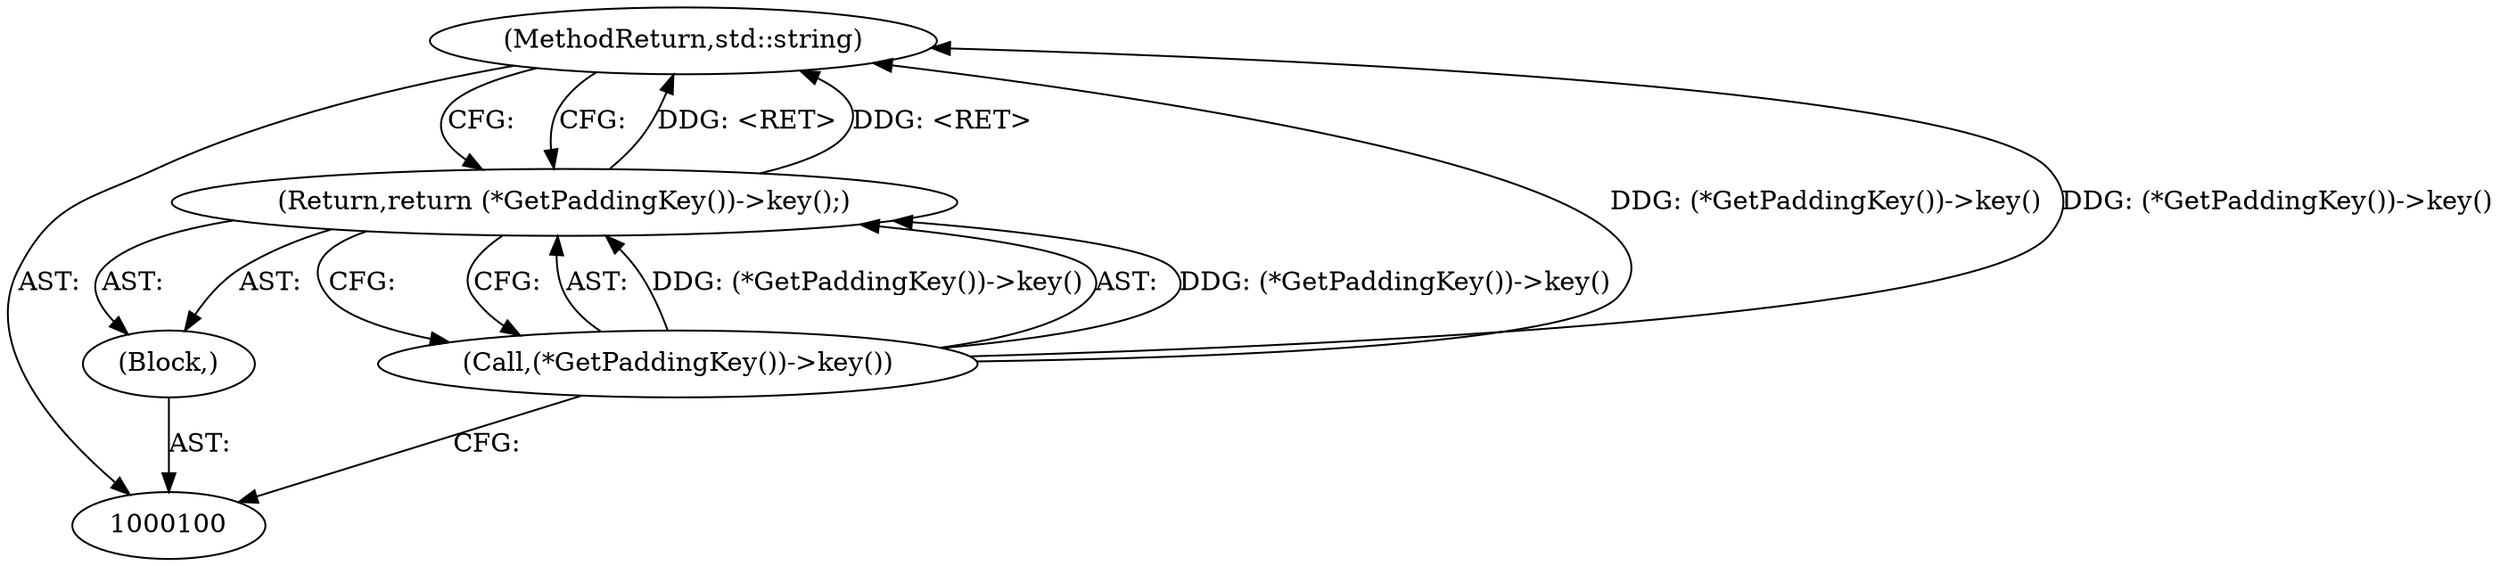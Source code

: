 digraph "1_Chrome_04aaacb936a08d70862d6d9d7e8354721ae46be8_34" {
"1000104" [label="(MethodReturn,std::string)"];
"1000101" [label="(Block,)"];
"1000102" [label="(Return,return (*GetPaddingKey())->key();)"];
"1000103" [label="(Call,(*GetPaddingKey())->key())"];
"1000104" -> "1000100"  [label="AST: "];
"1000104" -> "1000102"  [label="CFG: "];
"1000103" -> "1000104"  [label="DDG: (*GetPaddingKey())->key()"];
"1000102" -> "1000104"  [label="DDG: <RET>"];
"1000101" -> "1000100"  [label="AST: "];
"1000102" -> "1000101"  [label="AST: "];
"1000102" -> "1000101"  [label="AST: "];
"1000102" -> "1000103"  [label="CFG: "];
"1000103" -> "1000102"  [label="AST: "];
"1000104" -> "1000102"  [label="CFG: "];
"1000102" -> "1000104"  [label="DDG: <RET>"];
"1000103" -> "1000102"  [label="DDG: (*GetPaddingKey())->key()"];
"1000103" -> "1000102"  [label="AST: "];
"1000103" -> "1000100"  [label="CFG: "];
"1000102" -> "1000103"  [label="CFG: "];
"1000103" -> "1000104"  [label="DDG: (*GetPaddingKey())->key()"];
"1000103" -> "1000102"  [label="DDG: (*GetPaddingKey())->key()"];
}
